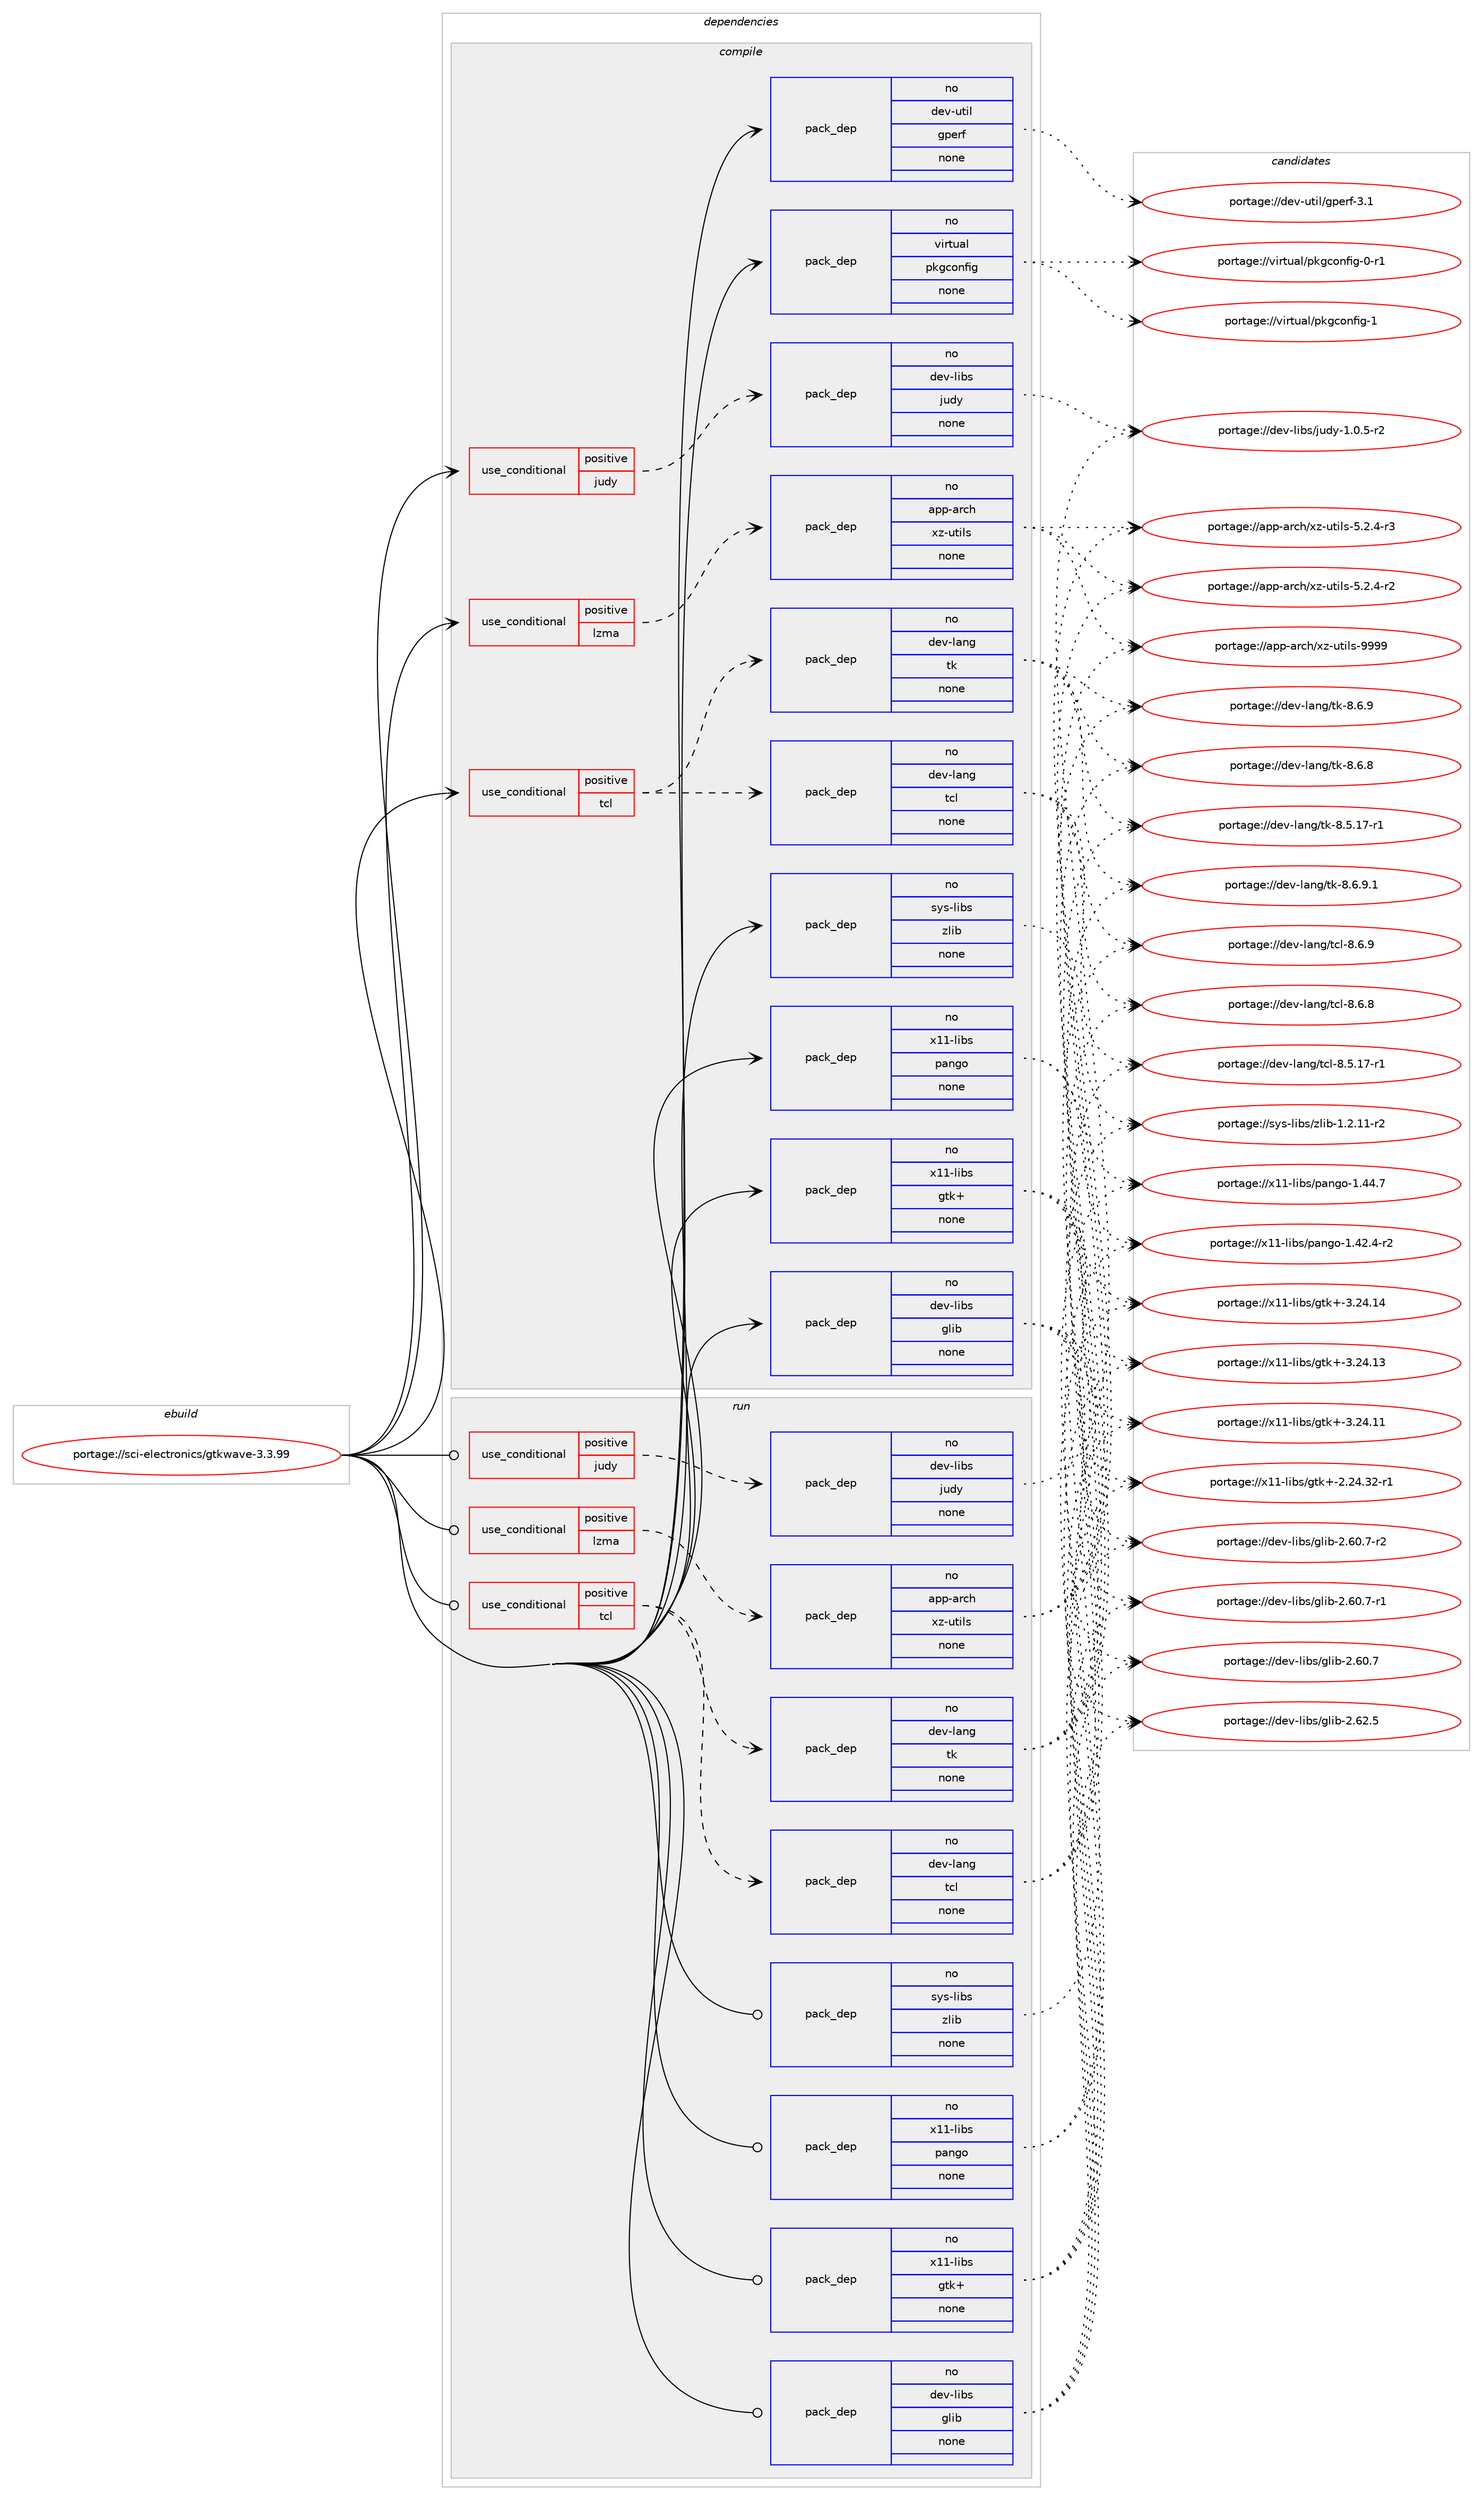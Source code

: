 digraph prolog {

# *************
# Graph options
# *************

newrank=true;
concentrate=true;
compound=true;
graph [rankdir=LR,fontname=Helvetica,fontsize=10,ranksep=1.5];#, ranksep=2.5, nodesep=0.2];
edge  [arrowhead=vee];
node  [fontname=Helvetica,fontsize=10];

# **********
# The ebuild
# **********

subgraph cluster_leftcol {
color=gray;
rank=same;
label=<<i>ebuild</i>>;
id [label="portage://sci-electronics/gtkwave-3.3.99", color=red, width=4, href="../sci-electronics/gtkwave-3.3.99.svg"];
}

# ****************
# The dependencies
# ****************

subgraph cluster_midcol {
color=gray;
label=<<i>dependencies</i>>;
subgraph cluster_compile {
fillcolor="#eeeeee";
style=filled;
label=<<i>compile</i>>;
subgraph cond7635 {
dependency42121 [label=<<TABLE BORDER="0" CELLBORDER="1" CELLSPACING="0" CELLPADDING="4"><TR><TD ROWSPAN="3" CELLPADDING="10">use_conditional</TD></TR><TR><TD>positive</TD></TR><TR><TD>judy</TD></TR></TABLE>>, shape=none, color=red];
subgraph pack33599 {
dependency42122 [label=<<TABLE BORDER="0" CELLBORDER="1" CELLSPACING="0" CELLPADDING="4" WIDTH="220"><TR><TD ROWSPAN="6" CELLPADDING="30">pack_dep</TD></TR><TR><TD WIDTH="110">no</TD></TR><TR><TD>dev-libs</TD></TR><TR><TD>judy</TD></TR><TR><TD>none</TD></TR><TR><TD></TD></TR></TABLE>>, shape=none, color=blue];
}
dependency42121:e -> dependency42122:w [weight=20,style="dashed",arrowhead="vee"];
}
id:e -> dependency42121:w [weight=20,style="solid",arrowhead="vee"];
subgraph cond7636 {
dependency42123 [label=<<TABLE BORDER="0" CELLBORDER="1" CELLSPACING="0" CELLPADDING="4"><TR><TD ROWSPAN="3" CELLPADDING="10">use_conditional</TD></TR><TR><TD>positive</TD></TR><TR><TD>lzma</TD></TR></TABLE>>, shape=none, color=red];
subgraph pack33600 {
dependency42124 [label=<<TABLE BORDER="0" CELLBORDER="1" CELLSPACING="0" CELLPADDING="4" WIDTH="220"><TR><TD ROWSPAN="6" CELLPADDING="30">pack_dep</TD></TR><TR><TD WIDTH="110">no</TD></TR><TR><TD>app-arch</TD></TR><TR><TD>xz-utils</TD></TR><TR><TD>none</TD></TR><TR><TD></TD></TR></TABLE>>, shape=none, color=blue];
}
dependency42123:e -> dependency42124:w [weight=20,style="dashed",arrowhead="vee"];
}
id:e -> dependency42123:w [weight=20,style="solid",arrowhead="vee"];
subgraph cond7637 {
dependency42125 [label=<<TABLE BORDER="0" CELLBORDER="1" CELLSPACING="0" CELLPADDING="4"><TR><TD ROWSPAN="3" CELLPADDING="10">use_conditional</TD></TR><TR><TD>positive</TD></TR><TR><TD>tcl</TD></TR></TABLE>>, shape=none, color=red];
subgraph pack33601 {
dependency42126 [label=<<TABLE BORDER="0" CELLBORDER="1" CELLSPACING="0" CELLPADDING="4" WIDTH="220"><TR><TD ROWSPAN="6" CELLPADDING="30">pack_dep</TD></TR><TR><TD WIDTH="110">no</TD></TR><TR><TD>dev-lang</TD></TR><TR><TD>tcl</TD></TR><TR><TD>none</TD></TR><TR><TD></TD></TR></TABLE>>, shape=none, color=blue];
}
dependency42125:e -> dependency42126:w [weight=20,style="dashed",arrowhead="vee"];
subgraph pack33602 {
dependency42127 [label=<<TABLE BORDER="0" CELLBORDER="1" CELLSPACING="0" CELLPADDING="4" WIDTH="220"><TR><TD ROWSPAN="6" CELLPADDING="30">pack_dep</TD></TR><TR><TD WIDTH="110">no</TD></TR><TR><TD>dev-lang</TD></TR><TR><TD>tk</TD></TR><TR><TD>none</TD></TR><TR><TD></TD></TR></TABLE>>, shape=none, color=blue];
}
dependency42125:e -> dependency42127:w [weight=20,style="dashed",arrowhead="vee"];
}
id:e -> dependency42125:w [weight=20,style="solid",arrowhead="vee"];
subgraph pack33603 {
dependency42128 [label=<<TABLE BORDER="0" CELLBORDER="1" CELLSPACING="0" CELLPADDING="4" WIDTH="220"><TR><TD ROWSPAN="6" CELLPADDING="30">pack_dep</TD></TR><TR><TD WIDTH="110">no</TD></TR><TR><TD>dev-libs</TD></TR><TR><TD>glib</TD></TR><TR><TD>none</TD></TR><TR><TD></TD></TR></TABLE>>, shape=none, color=blue];
}
id:e -> dependency42128:w [weight=20,style="solid",arrowhead="vee"];
subgraph pack33604 {
dependency42129 [label=<<TABLE BORDER="0" CELLBORDER="1" CELLSPACING="0" CELLPADDING="4" WIDTH="220"><TR><TD ROWSPAN="6" CELLPADDING="30">pack_dep</TD></TR><TR><TD WIDTH="110">no</TD></TR><TR><TD>dev-util</TD></TR><TR><TD>gperf</TD></TR><TR><TD>none</TD></TR><TR><TD></TD></TR></TABLE>>, shape=none, color=blue];
}
id:e -> dependency42129:w [weight=20,style="solid",arrowhead="vee"];
subgraph pack33605 {
dependency42130 [label=<<TABLE BORDER="0" CELLBORDER="1" CELLSPACING="0" CELLPADDING="4" WIDTH="220"><TR><TD ROWSPAN="6" CELLPADDING="30">pack_dep</TD></TR><TR><TD WIDTH="110">no</TD></TR><TR><TD>sys-libs</TD></TR><TR><TD>zlib</TD></TR><TR><TD>none</TD></TR><TR><TD></TD></TR></TABLE>>, shape=none, color=blue];
}
id:e -> dependency42130:w [weight=20,style="solid",arrowhead="vee"];
subgraph pack33606 {
dependency42131 [label=<<TABLE BORDER="0" CELLBORDER="1" CELLSPACING="0" CELLPADDING="4" WIDTH="220"><TR><TD ROWSPAN="6" CELLPADDING="30">pack_dep</TD></TR><TR><TD WIDTH="110">no</TD></TR><TR><TD>virtual</TD></TR><TR><TD>pkgconfig</TD></TR><TR><TD>none</TD></TR><TR><TD></TD></TR></TABLE>>, shape=none, color=blue];
}
id:e -> dependency42131:w [weight=20,style="solid",arrowhead="vee"];
subgraph pack33607 {
dependency42132 [label=<<TABLE BORDER="0" CELLBORDER="1" CELLSPACING="0" CELLPADDING="4" WIDTH="220"><TR><TD ROWSPAN="6" CELLPADDING="30">pack_dep</TD></TR><TR><TD WIDTH="110">no</TD></TR><TR><TD>x11-libs</TD></TR><TR><TD>gtk+</TD></TR><TR><TD>none</TD></TR><TR><TD></TD></TR></TABLE>>, shape=none, color=blue];
}
id:e -> dependency42132:w [weight=20,style="solid",arrowhead="vee"];
subgraph pack33608 {
dependency42133 [label=<<TABLE BORDER="0" CELLBORDER="1" CELLSPACING="0" CELLPADDING="4" WIDTH="220"><TR><TD ROWSPAN="6" CELLPADDING="30">pack_dep</TD></TR><TR><TD WIDTH="110">no</TD></TR><TR><TD>x11-libs</TD></TR><TR><TD>pango</TD></TR><TR><TD>none</TD></TR><TR><TD></TD></TR></TABLE>>, shape=none, color=blue];
}
id:e -> dependency42133:w [weight=20,style="solid",arrowhead="vee"];
}
subgraph cluster_compileandrun {
fillcolor="#eeeeee";
style=filled;
label=<<i>compile and run</i>>;
}
subgraph cluster_run {
fillcolor="#eeeeee";
style=filled;
label=<<i>run</i>>;
subgraph cond7638 {
dependency42134 [label=<<TABLE BORDER="0" CELLBORDER="1" CELLSPACING="0" CELLPADDING="4"><TR><TD ROWSPAN="3" CELLPADDING="10">use_conditional</TD></TR><TR><TD>positive</TD></TR><TR><TD>judy</TD></TR></TABLE>>, shape=none, color=red];
subgraph pack33609 {
dependency42135 [label=<<TABLE BORDER="0" CELLBORDER="1" CELLSPACING="0" CELLPADDING="4" WIDTH="220"><TR><TD ROWSPAN="6" CELLPADDING="30">pack_dep</TD></TR><TR><TD WIDTH="110">no</TD></TR><TR><TD>dev-libs</TD></TR><TR><TD>judy</TD></TR><TR><TD>none</TD></TR><TR><TD></TD></TR></TABLE>>, shape=none, color=blue];
}
dependency42134:e -> dependency42135:w [weight=20,style="dashed",arrowhead="vee"];
}
id:e -> dependency42134:w [weight=20,style="solid",arrowhead="odot"];
subgraph cond7639 {
dependency42136 [label=<<TABLE BORDER="0" CELLBORDER="1" CELLSPACING="0" CELLPADDING="4"><TR><TD ROWSPAN="3" CELLPADDING="10">use_conditional</TD></TR><TR><TD>positive</TD></TR><TR><TD>lzma</TD></TR></TABLE>>, shape=none, color=red];
subgraph pack33610 {
dependency42137 [label=<<TABLE BORDER="0" CELLBORDER="1" CELLSPACING="0" CELLPADDING="4" WIDTH="220"><TR><TD ROWSPAN="6" CELLPADDING="30">pack_dep</TD></TR><TR><TD WIDTH="110">no</TD></TR><TR><TD>app-arch</TD></TR><TR><TD>xz-utils</TD></TR><TR><TD>none</TD></TR><TR><TD></TD></TR></TABLE>>, shape=none, color=blue];
}
dependency42136:e -> dependency42137:w [weight=20,style="dashed",arrowhead="vee"];
}
id:e -> dependency42136:w [weight=20,style="solid",arrowhead="odot"];
subgraph cond7640 {
dependency42138 [label=<<TABLE BORDER="0" CELLBORDER="1" CELLSPACING="0" CELLPADDING="4"><TR><TD ROWSPAN="3" CELLPADDING="10">use_conditional</TD></TR><TR><TD>positive</TD></TR><TR><TD>tcl</TD></TR></TABLE>>, shape=none, color=red];
subgraph pack33611 {
dependency42139 [label=<<TABLE BORDER="0" CELLBORDER="1" CELLSPACING="0" CELLPADDING="4" WIDTH="220"><TR><TD ROWSPAN="6" CELLPADDING="30">pack_dep</TD></TR><TR><TD WIDTH="110">no</TD></TR><TR><TD>dev-lang</TD></TR><TR><TD>tcl</TD></TR><TR><TD>none</TD></TR><TR><TD></TD></TR></TABLE>>, shape=none, color=blue];
}
dependency42138:e -> dependency42139:w [weight=20,style="dashed",arrowhead="vee"];
subgraph pack33612 {
dependency42140 [label=<<TABLE BORDER="0" CELLBORDER="1" CELLSPACING="0" CELLPADDING="4" WIDTH="220"><TR><TD ROWSPAN="6" CELLPADDING="30">pack_dep</TD></TR><TR><TD WIDTH="110">no</TD></TR><TR><TD>dev-lang</TD></TR><TR><TD>tk</TD></TR><TR><TD>none</TD></TR><TR><TD></TD></TR></TABLE>>, shape=none, color=blue];
}
dependency42138:e -> dependency42140:w [weight=20,style="dashed",arrowhead="vee"];
}
id:e -> dependency42138:w [weight=20,style="solid",arrowhead="odot"];
subgraph pack33613 {
dependency42141 [label=<<TABLE BORDER="0" CELLBORDER="1" CELLSPACING="0" CELLPADDING="4" WIDTH="220"><TR><TD ROWSPAN="6" CELLPADDING="30">pack_dep</TD></TR><TR><TD WIDTH="110">no</TD></TR><TR><TD>dev-libs</TD></TR><TR><TD>glib</TD></TR><TR><TD>none</TD></TR><TR><TD></TD></TR></TABLE>>, shape=none, color=blue];
}
id:e -> dependency42141:w [weight=20,style="solid",arrowhead="odot"];
subgraph pack33614 {
dependency42142 [label=<<TABLE BORDER="0" CELLBORDER="1" CELLSPACING="0" CELLPADDING="4" WIDTH="220"><TR><TD ROWSPAN="6" CELLPADDING="30">pack_dep</TD></TR><TR><TD WIDTH="110">no</TD></TR><TR><TD>sys-libs</TD></TR><TR><TD>zlib</TD></TR><TR><TD>none</TD></TR><TR><TD></TD></TR></TABLE>>, shape=none, color=blue];
}
id:e -> dependency42142:w [weight=20,style="solid",arrowhead="odot"];
subgraph pack33615 {
dependency42143 [label=<<TABLE BORDER="0" CELLBORDER="1" CELLSPACING="0" CELLPADDING="4" WIDTH="220"><TR><TD ROWSPAN="6" CELLPADDING="30">pack_dep</TD></TR><TR><TD WIDTH="110">no</TD></TR><TR><TD>x11-libs</TD></TR><TR><TD>gtk+</TD></TR><TR><TD>none</TD></TR><TR><TD></TD></TR></TABLE>>, shape=none, color=blue];
}
id:e -> dependency42143:w [weight=20,style="solid",arrowhead="odot"];
subgraph pack33616 {
dependency42144 [label=<<TABLE BORDER="0" CELLBORDER="1" CELLSPACING="0" CELLPADDING="4" WIDTH="220"><TR><TD ROWSPAN="6" CELLPADDING="30">pack_dep</TD></TR><TR><TD WIDTH="110">no</TD></TR><TR><TD>x11-libs</TD></TR><TR><TD>pango</TD></TR><TR><TD>none</TD></TR><TR><TD></TD></TR></TABLE>>, shape=none, color=blue];
}
id:e -> dependency42144:w [weight=20,style="solid",arrowhead="odot"];
}
}

# **************
# The candidates
# **************

subgraph cluster_choices {
rank=same;
color=gray;
label=<<i>candidates</i>>;

subgraph choice33599 {
color=black;
nodesep=1;
choice1001011184510810598115471061171001214549464846534511450 [label="portage://dev-libs/judy-1.0.5-r2", color=red, width=4,href="../dev-libs/judy-1.0.5-r2.svg"];
dependency42122:e -> choice1001011184510810598115471061171001214549464846534511450:w [style=dotted,weight="100"];
}
subgraph choice33600 {
color=black;
nodesep=1;
choice9711211245971149910447120122451171161051081154557575757 [label="portage://app-arch/xz-utils-9999", color=red, width=4,href="../app-arch/xz-utils-9999.svg"];
choice9711211245971149910447120122451171161051081154553465046524511451 [label="portage://app-arch/xz-utils-5.2.4-r3", color=red, width=4,href="../app-arch/xz-utils-5.2.4-r3.svg"];
choice9711211245971149910447120122451171161051081154553465046524511450 [label="portage://app-arch/xz-utils-5.2.4-r2", color=red, width=4,href="../app-arch/xz-utils-5.2.4-r2.svg"];
dependency42124:e -> choice9711211245971149910447120122451171161051081154557575757:w [style=dotted,weight="100"];
dependency42124:e -> choice9711211245971149910447120122451171161051081154553465046524511451:w [style=dotted,weight="100"];
dependency42124:e -> choice9711211245971149910447120122451171161051081154553465046524511450:w [style=dotted,weight="100"];
}
subgraph choice33601 {
color=black;
nodesep=1;
choice10010111845108971101034711699108455646544657 [label="portage://dev-lang/tcl-8.6.9", color=red, width=4,href="../dev-lang/tcl-8.6.9.svg"];
choice10010111845108971101034711699108455646544656 [label="portage://dev-lang/tcl-8.6.8", color=red, width=4,href="../dev-lang/tcl-8.6.8.svg"];
choice10010111845108971101034711699108455646534649554511449 [label="portage://dev-lang/tcl-8.5.17-r1", color=red, width=4,href="../dev-lang/tcl-8.5.17-r1.svg"];
dependency42126:e -> choice10010111845108971101034711699108455646544657:w [style=dotted,weight="100"];
dependency42126:e -> choice10010111845108971101034711699108455646544656:w [style=dotted,weight="100"];
dependency42126:e -> choice10010111845108971101034711699108455646534649554511449:w [style=dotted,weight="100"];
}
subgraph choice33602 {
color=black;
nodesep=1;
choice1001011184510897110103471161074556465446574649 [label="portage://dev-lang/tk-8.6.9.1", color=red, width=4,href="../dev-lang/tk-8.6.9.1.svg"];
choice100101118451089711010347116107455646544657 [label="portage://dev-lang/tk-8.6.9", color=red, width=4,href="../dev-lang/tk-8.6.9.svg"];
choice100101118451089711010347116107455646544656 [label="portage://dev-lang/tk-8.6.8", color=red, width=4,href="../dev-lang/tk-8.6.8.svg"];
choice100101118451089711010347116107455646534649554511449 [label="portage://dev-lang/tk-8.5.17-r1", color=red, width=4,href="../dev-lang/tk-8.5.17-r1.svg"];
dependency42127:e -> choice1001011184510897110103471161074556465446574649:w [style=dotted,weight="100"];
dependency42127:e -> choice100101118451089711010347116107455646544657:w [style=dotted,weight="100"];
dependency42127:e -> choice100101118451089711010347116107455646544656:w [style=dotted,weight="100"];
dependency42127:e -> choice100101118451089711010347116107455646534649554511449:w [style=dotted,weight="100"];
}
subgraph choice33603 {
color=black;
nodesep=1;
choice1001011184510810598115471031081059845504654504653 [label="portage://dev-libs/glib-2.62.5", color=red, width=4,href="../dev-libs/glib-2.62.5.svg"];
choice10010111845108105981154710310810598455046544846554511450 [label="portage://dev-libs/glib-2.60.7-r2", color=red, width=4,href="../dev-libs/glib-2.60.7-r2.svg"];
choice10010111845108105981154710310810598455046544846554511449 [label="portage://dev-libs/glib-2.60.7-r1", color=red, width=4,href="../dev-libs/glib-2.60.7-r1.svg"];
choice1001011184510810598115471031081059845504654484655 [label="portage://dev-libs/glib-2.60.7", color=red, width=4,href="../dev-libs/glib-2.60.7.svg"];
dependency42128:e -> choice1001011184510810598115471031081059845504654504653:w [style=dotted,weight="100"];
dependency42128:e -> choice10010111845108105981154710310810598455046544846554511450:w [style=dotted,weight="100"];
dependency42128:e -> choice10010111845108105981154710310810598455046544846554511449:w [style=dotted,weight="100"];
dependency42128:e -> choice1001011184510810598115471031081059845504654484655:w [style=dotted,weight="100"];
}
subgraph choice33604 {
color=black;
nodesep=1;
choice100101118451171161051084710311210111410245514649 [label="portage://dev-util/gperf-3.1", color=red, width=4,href="../dev-util/gperf-3.1.svg"];
dependency42129:e -> choice100101118451171161051084710311210111410245514649:w [style=dotted,weight="100"];
}
subgraph choice33605 {
color=black;
nodesep=1;
choice11512111545108105981154712210810598454946504649494511450 [label="portage://sys-libs/zlib-1.2.11-r2", color=red, width=4,href="../sys-libs/zlib-1.2.11-r2.svg"];
dependency42130:e -> choice11512111545108105981154712210810598454946504649494511450:w [style=dotted,weight="100"];
}
subgraph choice33606 {
color=black;
nodesep=1;
choice1181051141161179710847112107103991111101021051034549 [label="portage://virtual/pkgconfig-1", color=red, width=4,href="../virtual/pkgconfig-1.svg"];
choice11810511411611797108471121071039911111010210510345484511449 [label="portage://virtual/pkgconfig-0-r1", color=red, width=4,href="../virtual/pkgconfig-0-r1.svg"];
dependency42131:e -> choice1181051141161179710847112107103991111101021051034549:w [style=dotted,weight="100"];
dependency42131:e -> choice11810511411611797108471121071039911111010210510345484511449:w [style=dotted,weight="100"];
}
subgraph choice33607 {
color=black;
nodesep=1;
choice1204949451081059811547103116107434551465052464952 [label="portage://x11-libs/gtk+-3.24.14", color=red, width=4,href="../x11-libs/gtk+-3.24.14.svg"];
choice1204949451081059811547103116107434551465052464951 [label="portage://x11-libs/gtk+-3.24.13", color=red, width=4,href="../x11-libs/gtk+-3.24.13.svg"];
choice1204949451081059811547103116107434551465052464949 [label="portage://x11-libs/gtk+-3.24.11", color=red, width=4,href="../x11-libs/gtk+-3.24.11.svg"];
choice12049494510810598115471031161074345504650524651504511449 [label="portage://x11-libs/gtk+-2.24.32-r1", color=red, width=4,href="../x11-libs/gtk+-2.24.32-r1.svg"];
dependency42132:e -> choice1204949451081059811547103116107434551465052464952:w [style=dotted,weight="100"];
dependency42132:e -> choice1204949451081059811547103116107434551465052464951:w [style=dotted,weight="100"];
dependency42132:e -> choice1204949451081059811547103116107434551465052464949:w [style=dotted,weight="100"];
dependency42132:e -> choice12049494510810598115471031161074345504650524651504511449:w [style=dotted,weight="100"];
}
subgraph choice33608 {
color=black;
nodesep=1;
choice12049494510810598115471129711010311145494652524655 [label="portage://x11-libs/pango-1.44.7", color=red, width=4,href="../x11-libs/pango-1.44.7.svg"];
choice120494945108105981154711297110103111454946525046524511450 [label="portage://x11-libs/pango-1.42.4-r2", color=red, width=4,href="../x11-libs/pango-1.42.4-r2.svg"];
dependency42133:e -> choice12049494510810598115471129711010311145494652524655:w [style=dotted,weight="100"];
dependency42133:e -> choice120494945108105981154711297110103111454946525046524511450:w [style=dotted,weight="100"];
}
subgraph choice33609 {
color=black;
nodesep=1;
choice1001011184510810598115471061171001214549464846534511450 [label="portage://dev-libs/judy-1.0.5-r2", color=red, width=4,href="../dev-libs/judy-1.0.5-r2.svg"];
dependency42135:e -> choice1001011184510810598115471061171001214549464846534511450:w [style=dotted,weight="100"];
}
subgraph choice33610 {
color=black;
nodesep=1;
choice9711211245971149910447120122451171161051081154557575757 [label="portage://app-arch/xz-utils-9999", color=red, width=4,href="../app-arch/xz-utils-9999.svg"];
choice9711211245971149910447120122451171161051081154553465046524511451 [label="portage://app-arch/xz-utils-5.2.4-r3", color=red, width=4,href="../app-arch/xz-utils-5.2.4-r3.svg"];
choice9711211245971149910447120122451171161051081154553465046524511450 [label="portage://app-arch/xz-utils-5.2.4-r2", color=red, width=4,href="../app-arch/xz-utils-5.2.4-r2.svg"];
dependency42137:e -> choice9711211245971149910447120122451171161051081154557575757:w [style=dotted,weight="100"];
dependency42137:e -> choice9711211245971149910447120122451171161051081154553465046524511451:w [style=dotted,weight="100"];
dependency42137:e -> choice9711211245971149910447120122451171161051081154553465046524511450:w [style=dotted,weight="100"];
}
subgraph choice33611 {
color=black;
nodesep=1;
choice10010111845108971101034711699108455646544657 [label="portage://dev-lang/tcl-8.6.9", color=red, width=4,href="../dev-lang/tcl-8.6.9.svg"];
choice10010111845108971101034711699108455646544656 [label="portage://dev-lang/tcl-8.6.8", color=red, width=4,href="../dev-lang/tcl-8.6.8.svg"];
choice10010111845108971101034711699108455646534649554511449 [label="portage://dev-lang/tcl-8.5.17-r1", color=red, width=4,href="../dev-lang/tcl-8.5.17-r1.svg"];
dependency42139:e -> choice10010111845108971101034711699108455646544657:w [style=dotted,weight="100"];
dependency42139:e -> choice10010111845108971101034711699108455646544656:w [style=dotted,weight="100"];
dependency42139:e -> choice10010111845108971101034711699108455646534649554511449:w [style=dotted,weight="100"];
}
subgraph choice33612 {
color=black;
nodesep=1;
choice1001011184510897110103471161074556465446574649 [label="portage://dev-lang/tk-8.6.9.1", color=red, width=4,href="../dev-lang/tk-8.6.9.1.svg"];
choice100101118451089711010347116107455646544657 [label="portage://dev-lang/tk-8.6.9", color=red, width=4,href="../dev-lang/tk-8.6.9.svg"];
choice100101118451089711010347116107455646544656 [label="portage://dev-lang/tk-8.6.8", color=red, width=4,href="../dev-lang/tk-8.6.8.svg"];
choice100101118451089711010347116107455646534649554511449 [label="portage://dev-lang/tk-8.5.17-r1", color=red, width=4,href="../dev-lang/tk-8.5.17-r1.svg"];
dependency42140:e -> choice1001011184510897110103471161074556465446574649:w [style=dotted,weight="100"];
dependency42140:e -> choice100101118451089711010347116107455646544657:w [style=dotted,weight="100"];
dependency42140:e -> choice100101118451089711010347116107455646544656:w [style=dotted,weight="100"];
dependency42140:e -> choice100101118451089711010347116107455646534649554511449:w [style=dotted,weight="100"];
}
subgraph choice33613 {
color=black;
nodesep=1;
choice1001011184510810598115471031081059845504654504653 [label="portage://dev-libs/glib-2.62.5", color=red, width=4,href="../dev-libs/glib-2.62.5.svg"];
choice10010111845108105981154710310810598455046544846554511450 [label="portage://dev-libs/glib-2.60.7-r2", color=red, width=4,href="../dev-libs/glib-2.60.7-r2.svg"];
choice10010111845108105981154710310810598455046544846554511449 [label="portage://dev-libs/glib-2.60.7-r1", color=red, width=4,href="../dev-libs/glib-2.60.7-r1.svg"];
choice1001011184510810598115471031081059845504654484655 [label="portage://dev-libs/glib-2.60.7", color=red, width=4,href="../dev-libs/glib-2.60.7.svg"];
dependency42141:e -> choice1001011184510810598115471031081059845504654504653:w [style=dotted,weight="100"];
dependency42141:e -> choice10010111845108105981154710310810598455046544846554511450:w [style=dotted,weight="100"];
dependency42141:e -> choice10010111845108105981154710310810598455046544846554511449:w [style=dotted,weight="100"];
dependency42141:e -> choice1001011184510810598115471031081059845504654484655:w [style=dotted,weight="100"];
}
subgraph choice33614 {
color=black;
nodesep=1;
choice11512111545108105981154712210810598454946504649494511450 [label="portage://sys-libs/zlib-1.2.11-r2", color=red, width=4,href="../sys-libs/zlib-1.2.11-r2.svg"];
dependency42142:e -> choice11512111545108105981154712210810598454946504649494511450:w [style=dotted,weight="100"];
}
subgraph choice33615 {
color=black;
nodesep=1;
choice1204949451081059811547103116107434551465052464952 [label="portage://x11-libs/gtk+-3.24.14", color=red, width=4,href="../x11-libs/gtk+-3.24.14.svg"];
choice1204949451081059811547103116107434551465052464951 [label="portage://x11-libs/gtk+-3.24.13", color=red, width=4,href="../x11-libs/gtk+-3.24.13.svg"];
choice1204949451081059811547103116107434551465052464949 [label="portage://x11-libs/gtk+-3.24.11", color=red, width=4,href="../x11-libs/gtk+-3.24.11.svg"];
choice12049494510810598115471031161074345504650524651504511449 [label="portage://x11-libs/gtk+-2.24.32-r1", color=red, width=4,href="../x11-libs/gtk+-2.24.32-r1.svg"];
dependency42143:e -> choice1204949451081059811547103116107434551465052464952:w [style=dotted,weight="100"];
dependency42143:e -> choice1204949451081059811547103116107434551465052464951:w [style=dotted,weight="100"];
dependency42143:e -> choice1204949451081059811547103116107434551465052464949:w [style=dotted,weight="100"];
dependency42143:e -> choice12049494510810598115471031161074345504650524651504511449:w [style=dotted,weight="100"];
}
subgraph choice33616 {
color=black;
nodesep=1;
choice12049494510810598115471129711010311145494652524655 [label="portage://x11-libs/pango-1.44.7", color=red, width=4,href="../x11-libs/pango-1.44.7.svg"];
choice120494945108105981154711297110103111454946525046524511450 [label="portage://x11-libs/pango-1.42.4-r2", color=red, width=4,href="../x11-libs/pango-1.42.4-r2.svg"];
dependency42144:e -> choice12049494510810598115471129711010311145494652524655:w [style=dotted,weight="100"];
dependency42144:e -> choice120494945108105981154711297110103111454946525046524511450:w [style=dotted,weight="100"];
}
}

}

